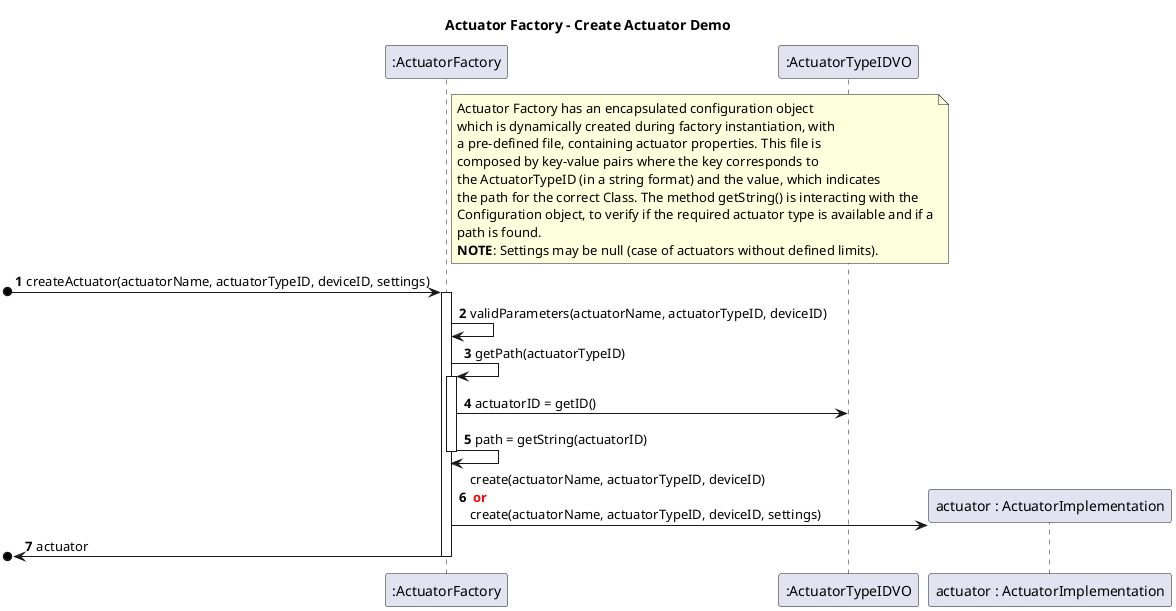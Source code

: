@startuml

autonumber

title Actuator Factory - Create Actuator Demo

participant ":ActuatorFactory" as F
participant ":ActuatorTypeIDVO" as ATID
participant "actuator : ActuatorImplementation" as AI

note right of F: Actuator Factory has an encapsulated configuration object \nwhich is dynamically created during factory instantiation, with\na pre-defined file, containing actuator properties. This file is \ncomposed by key-value pairs where the key corresponds to \nthe ActuatorTypeID (in a string format) and the value, which indicates \nthe path for the correct Class. The method getString() is interacting with the\nConfiguration object, to verify if the required actuator type is available and if a\npath is found.\n**NOTE**: Settings may be null (case of actuators without defined limits).
[o-> F : createActuator(actuatorName, actuatorTypeID, deviceID, settings)
activate F
F -> F : validParameters(actuatorName, actuatorTypeID, deviceID)
F -> F : getPath(actuatorTypeID)
activate F
F -> ATID : actuatorID = getID()
F -> F : path = getString(actuatorID)
deactivate F

F -> AI** : create(actuatorName, actuatorTypeID, deviceID)\n <font color=red>**or**</font> \ncreate(actuatorName, actuatorTypeID, deviceID, settings)
[o<- F : actuator
deactivate F

@enduml